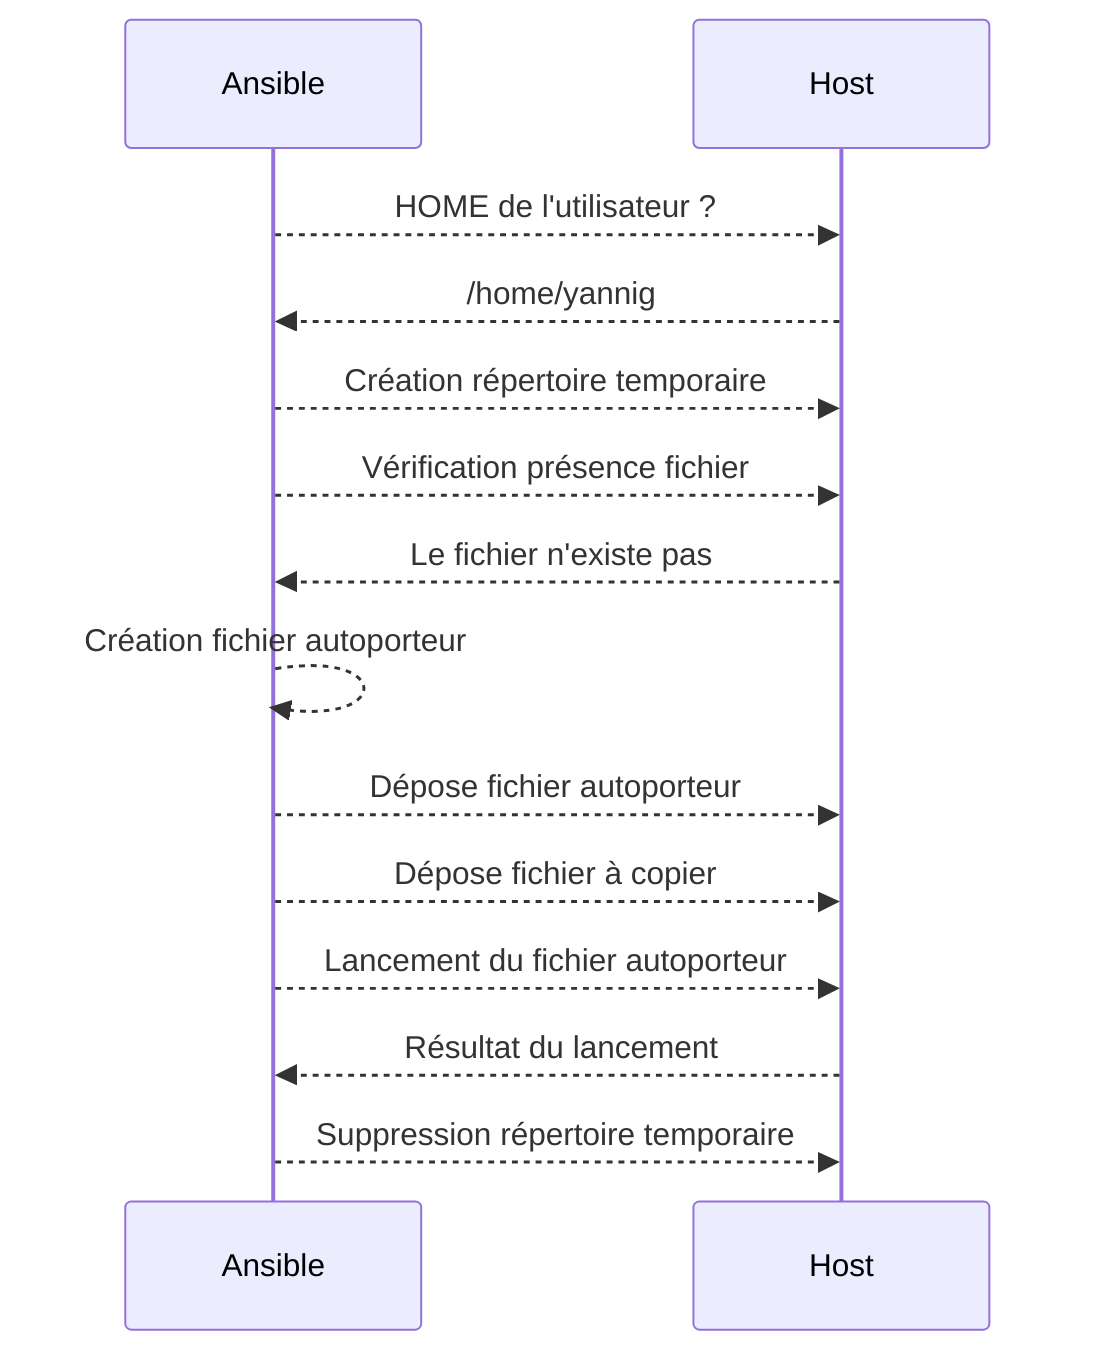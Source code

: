 sequenceDiagram
  participant A as Ansible
  participant H as Host
  A -->> H: HOME de l'utilisateur ?
  H -->> A: /home/yannig
  A -->> H: Création répertoire temporaire
  A -->> H: Vérification présence fichier
  H -->> A: Le fichier n'existe pas
  A -->> A: Création fichier autoporteur
  A -->> H: Dépose fichier autoporteur
  A -->> H: Dépose fichier à copier
  A -->> H: Lancement du fichier autoporteur
  H -->> A: Résultat du lancement
  A -->> H: Suppression répertoire temporaire